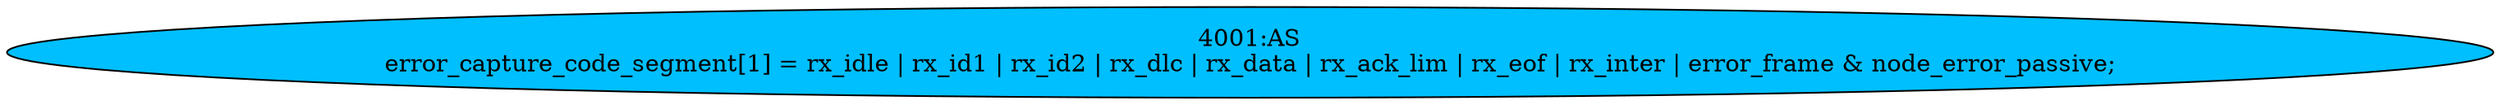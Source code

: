 strict digraph "" {
	node [label="\N"];
	"4001:AS"	 [ast="<pyverilog.vparser.ast.Assign object at 0x7f44f6af50d0>",
		def_var="['error_capture_code_segment']",
		fillcolor=deepskyblue,
		label="4001:AS
error_capture_code_segment[1] = rx_idle | rx_id1 | rx_id2 | rx_dlc | rx_data | rx_ack_lim | rx_eof | rx_inter | error_frame & \
node_error_passive;",
		statements="[]",
		style=filled,
		typ=Assign,
		use_var="['rx_idle', 'rx_id1', 'rx_id2', 'rx_dlc', 'rx_data', 'rx_ack_lim', 'rx_eof', 'rx_inter', 'error_frame', 'node_error_passive']"];
}
